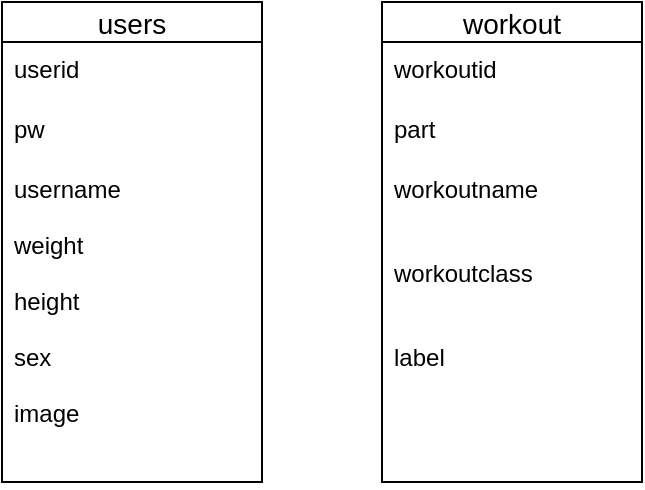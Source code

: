 <mxfile version="15.6.2" type="github">
  <diagram id="C5RBs43oDa-KdzZeNtuy" name="Page-1">
    <mxGraphModel dx="738" dy="511" grid="1" gridSize="10" guides="1" tooltips="1" connect="1" arrows="1" fold="1" page="1" pageScale="1" pageWidth="827" pageHeight="1169" math="0" shadow="0">
      <root>
        <mxCell id="WIyWlLk6GJQsqaUBKTNV-0" />
        <mxCell id="WIyWlLk6GJQsqaUBKTNV-1" parent="WIyWlLk6GJQsqaUBKTNV-0" />
        <mxCell id="vd-_R8V9__9j6Pd6zYEi-0" value="users" style="swimlane;fontStyle=0;childLayout=stackLayout;horizontal=1;startSize=20;horizontalStack=0;resizeParent=1;resizeParentMax=0;resizeLast=0;collapsible=1;marginBottom=0;align=center;fontSize=14;" vertex="1" parent="WIyWlLk6GJQsqaUBKTNV-1">
          <mxGeometry width="130" height="240" as="geometry" />
        </mxCell>
        <mxCell id="vd-_R8V9__9j6Pd6zYEi-1" value="userid&#xa;&#xa;" style="text;strokeColor=none;fillColor=none;spacingLeft=4;spacingRight=4;overflow=hidden;rotatable=0;points=[[0,0.5],[1,0.5]];portConstraint=eastwest;fontSize=12;" vertex="1" parent="vd-_R8V9__9j6Pd6zYEi-0">
          <mxGeometry y="20" width="130" height="30" as="geometry" />
        </mxCell>
        <mxCell id="vd-_R8V9__9j6Pd6zYEi-2" value="pw" style="text;strokeColor=none;fillColor=none;spacingLeft=4;spacingRight=4;overflow=hidden;rotatable=0;points=[[0,0.5],[1,0.5]];portConstraint=eastwest;fontSize=12;" vertex="1" parent="vd-_R8V9__9j6Pd6zYEi-0">
          <mxGeometry y="50" width="130" height="30" as="geometry" />
        </mxCell>
        <mxCell id="vd-_R8V9__9j6Pd6zYEi-3" value="username&#xa;&#xa;weight&#xa;&#xa;height&#xa;&#xa;sex&#xa;&#xa;image" style="text;strokeColor=none;fillColor=none;spacingLeft=4;spacingRight=4;overflow=hidden;rotatable=0;points=[[0,0.5],[1,0.5]];portConstraint=eastwest;fontSize=12;" vertex="1" parent="vd-_R8V9__9j6Pd6zYEi-0">
          <mxGeometry y="80" width="130" height="160" as="geometry" />
        </mxCell>
        <mxCell id="vd-_R8V9__9j6Pd6zYEi-5" value="workout" style="swimlane;fontStyle=0;childLayout=stackLayout;horizontal=1;startSize=20;horizontalStack=0;resizeParent=1;resizeParentMax=0;resizeLast=0;collapsible=1;marginBottom=0;align=center;fontSize=14;" vertex="1" parent="WIyWlLk6GJQsqaUBKTNV-1">
          <mxGeometry x="190" width="130" height="240" as="geometry" />
        </mxCell>
        <mxCell id="vd-_R8V9__9j6Pd6zYEi-6" value="workoutid&#xa;" style="text;strokeColor=none;fillColor=none;spacingLeft=4;spacingRight=4;overflow=hidden;rotatable=0;points=[[0,0.5],[1,0.5]];portConstraint=eastwest;fontSize=12;" vertex="1" parent="vd-_R8V9__9j6Pd6zYEi-5">
          <mxGeometry y="20" width="130" height="30" as="geometry" />
        </mxCell>
        <mxCell id="vd-_R8V9__9j6Pd6zYEi-7" value="part" style="text;strokeColor=none;fillColor=none;spacingLeft=4;spacingRight=4;overflow=hidden;rotatable=0;points=[[0,0.5],[1,0.5]];portConstraint=eastwest;fontSize=12;" vertex="1" parent="vd-_R8V9__9j6Pd6zYEi-5">
          <mxGeometry y="50" width="130" height="30" as="geometry" />
        </mxCell>
        <mxCell id="vd-_R8V9__9j6Pd6zYEi-8" value="workoutname&#xa;&#xa;&#xa;workoutclass&#xa;&#xa;&#xa;label" style="text;strokeColor=none;fillColor=none;spacingLeft=4;spacingRight=4;overflow=hidden;rotatable=0;points=[[0,0.5],[1,0.5]];portConstraint=eastwest;fontSize=12;" vertex="1" parent="vd-_R8V9__9j6Pd6zYEi-5">
          <mxGeometry y="80" width="130" height="160" as="geometry" />
        </mxCell>
      </root>
    </mxGraphModel>
  </diagram>
</mxfile>
